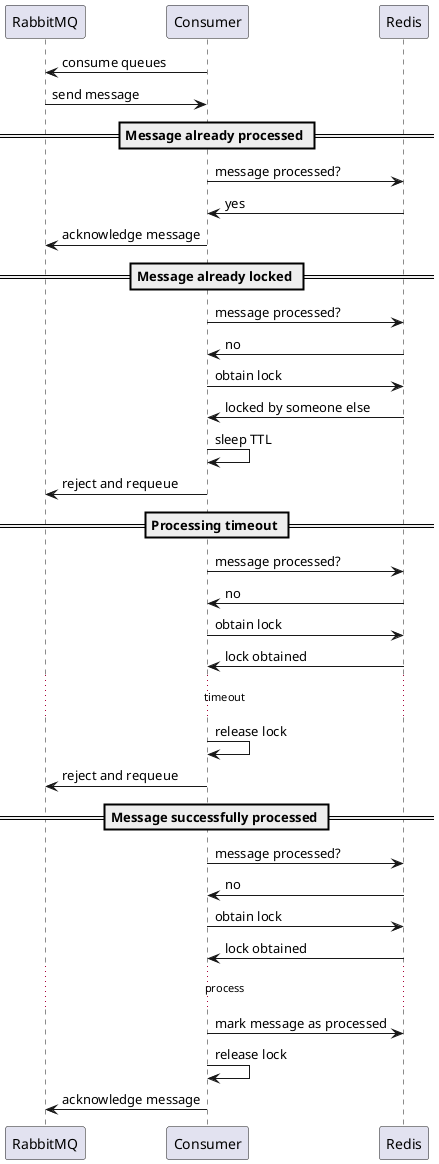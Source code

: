 @startuml
participant RabbitMQ

Consumer -> RabbitMQ: consume queues
RabbitMQ -> Consumer: send message
== Message already processed ==
Consumer -> Redis: message processed?
Redis -> Consumer: yes
Consumer -> RabbitMQ: acknowledge message
== Message already locked ==
Consumer -> Redis: message processed?
Redis -> Consumer: no
Consumer -> Redis: obtain lock
Redis -> Consumer: locked by someone else
Consumer -> Consumer: sleep TTL
Consumer -> RabbitMQ: reject and requeue
== Processing timeout ==
Consumer -> Redis: message processed?
Redis -> Consumer: no
Consumer -> Redis: obtain lock
Redis -> Consumer: lock obtained
...timeout...
Consumer -> Consumer: release lock
Consumer -> RabbitMQ: reject and requeue
== Message successfully processed ==
Consumer -> Redis: message processed?
Redis -> Consumer: no
Consumer -> Redis: obtain lock
Redis -> Consumer: lock obtained
...process...
Consumer -> Redis: mark message as processed
Consumer -> Consumer: release lock
Consumer -> RabbitMQ: acknowledge message
@enduml
